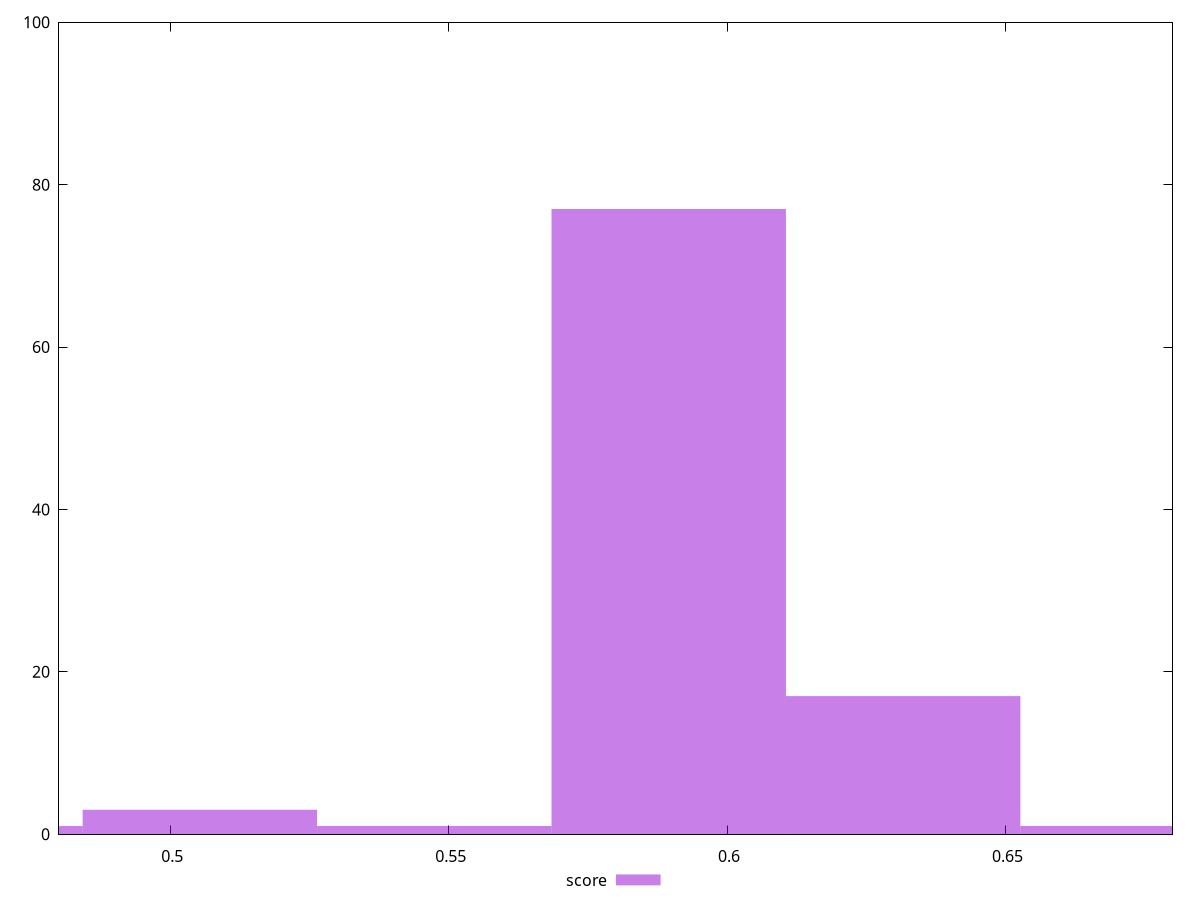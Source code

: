reset

$score <<EOF
0.5895153455552153 77
0.631623584523445 17
0.505298867618756 3
0.6737318234916747 1
0.5474071065869857 1
0.46319062865052635 1
EOF

set key outside below
set boxwidth 0.04210823896822967
set xrange [0.48:0.68]
set yrange [0:100]
set trange [0:100]
set style fill transparent solid 0.5 noborder
set terminal svg size 640, 490 enhanced background rgb 'white'
set output "report_00011_2021-02-09T10:53:21.242Z/uses-http2/samples/pages+cached+noadtech+nomedia/score/histogram.svg"

plot $score title "score" with boxes

reset
